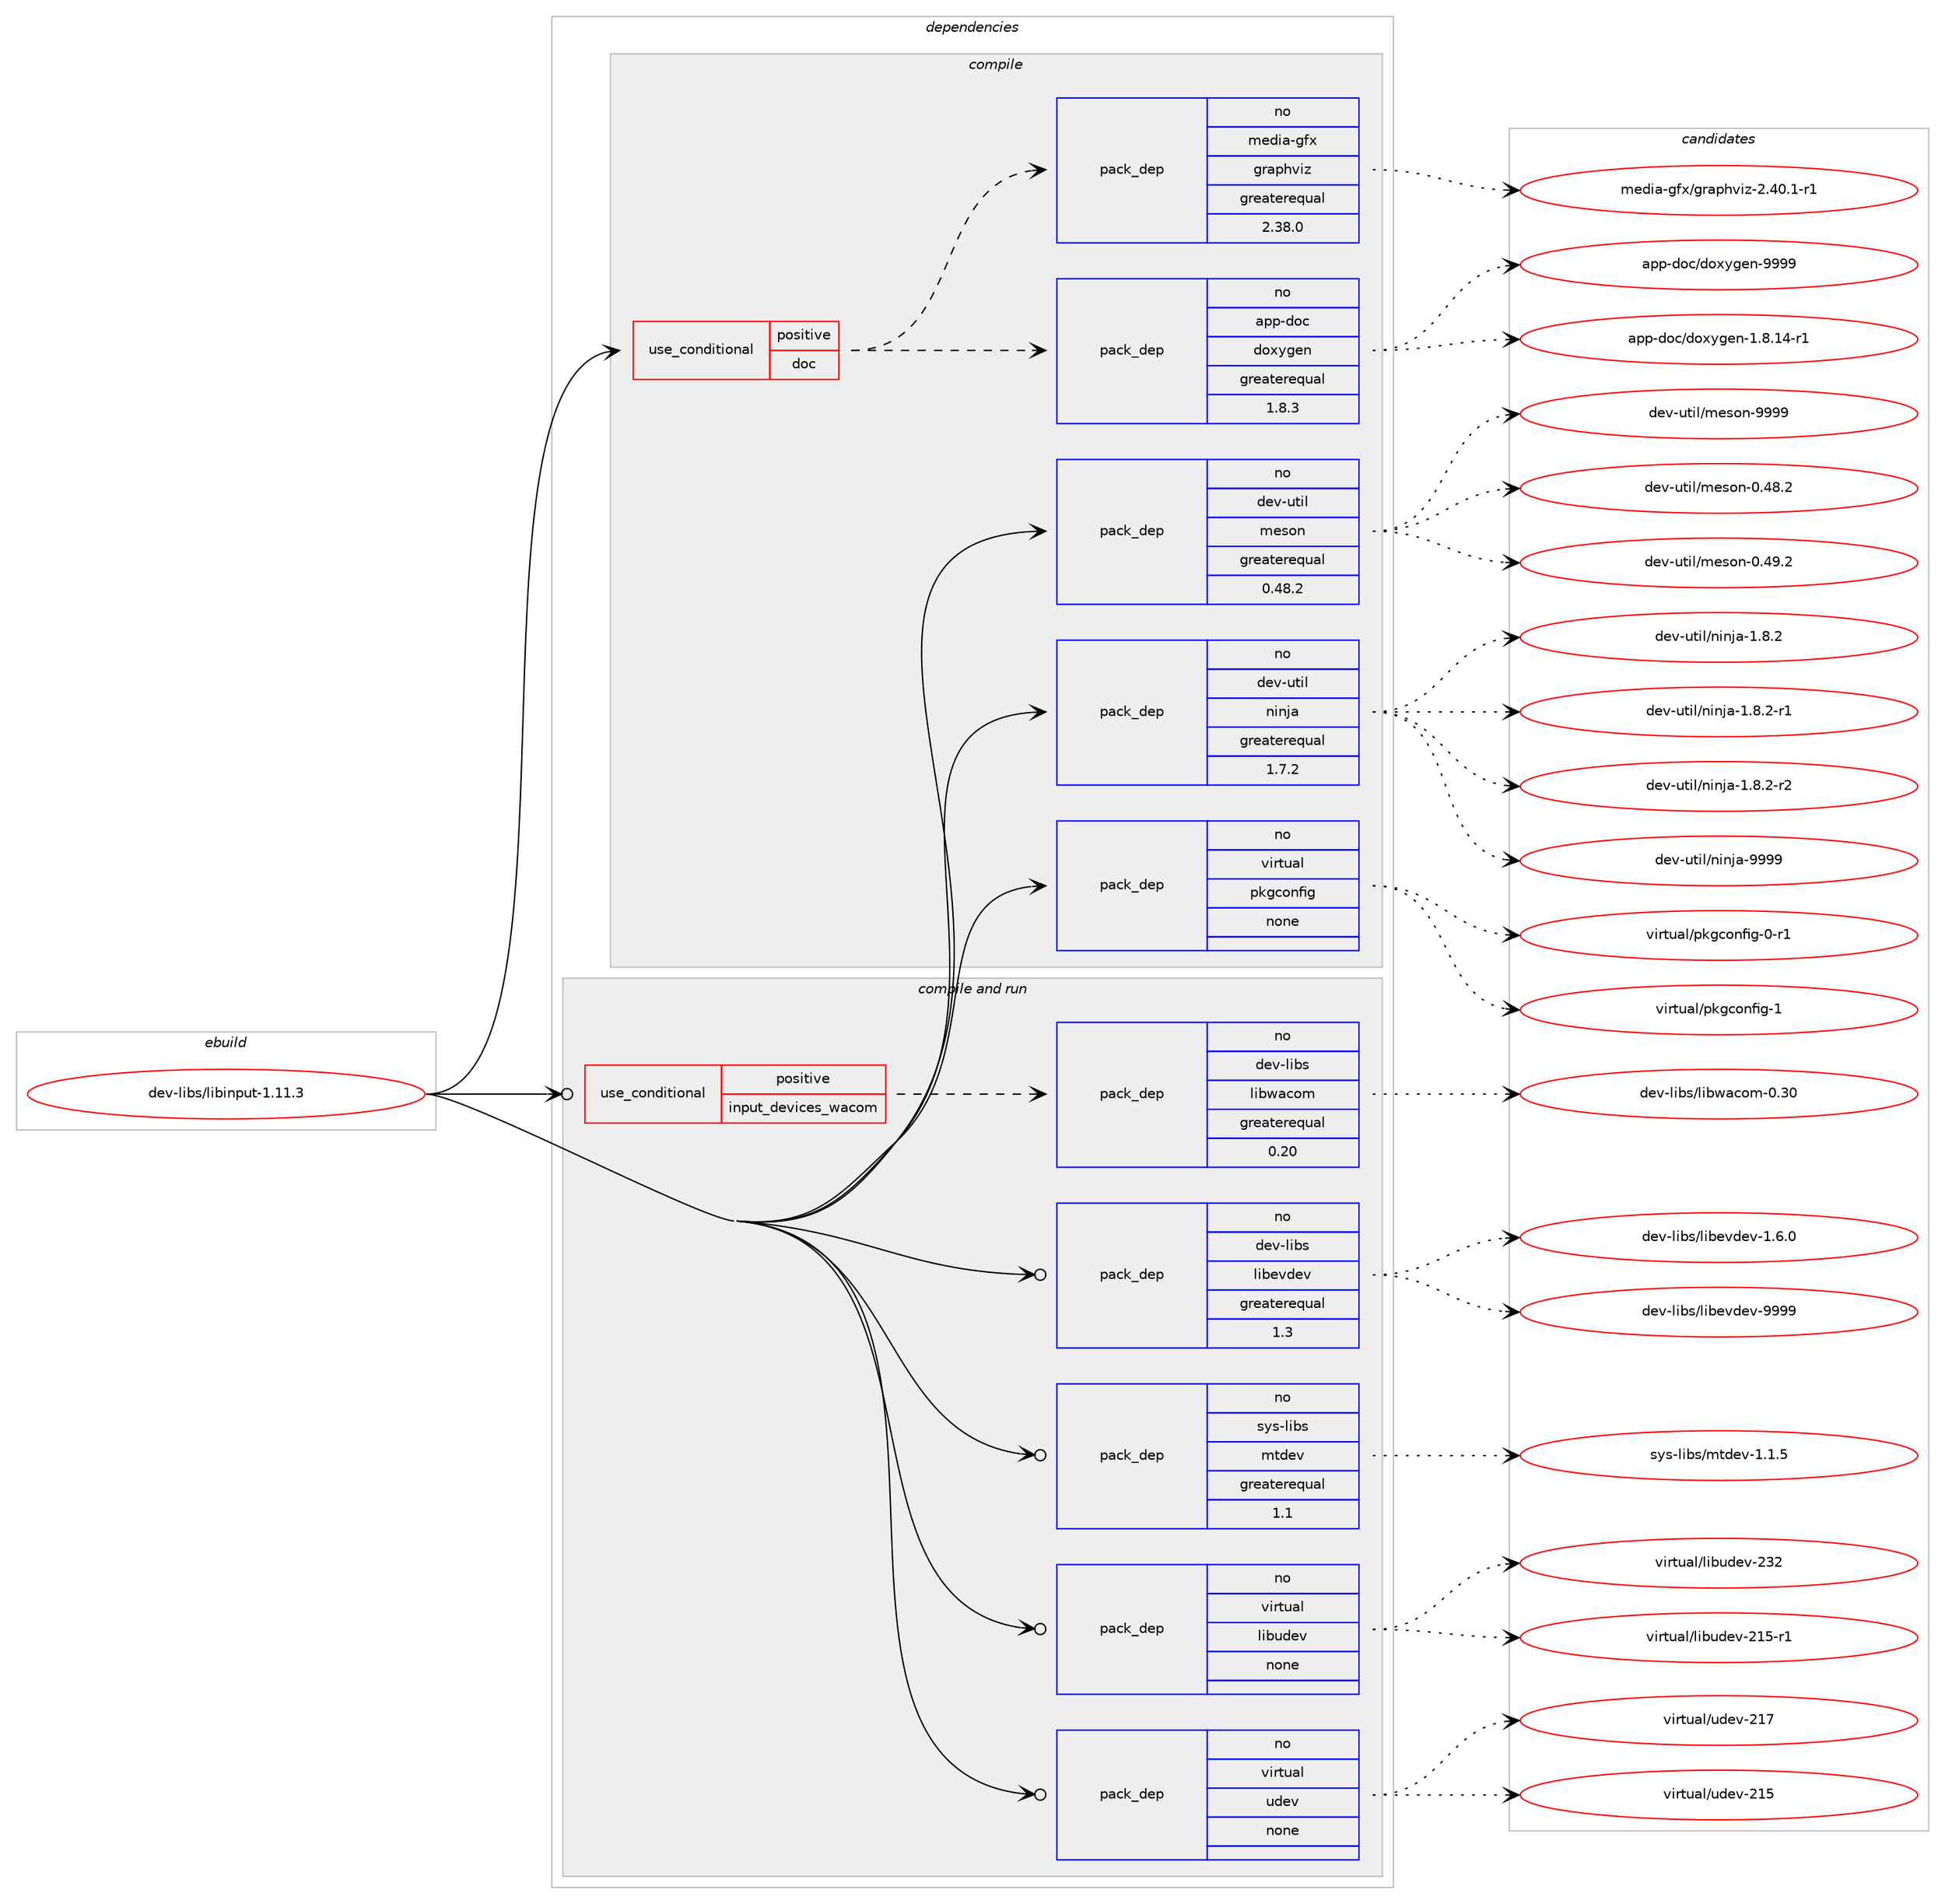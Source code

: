 digraph prolog {

# *************
# Graph options
# *************

newrank=true;
concentrate=true;
compound=true;
graph [rankdir=LR,fontname=Helvetica,fontsize=10,ranksep=1.5];#, ranksep=2.5, nodesep=0.2];
edge  [arrowhead=vee];
node  [fontname=Helvetica,fontsize=10];

# **********
# The ebuild
# **********

subgraph cluster_leftcol {
color=gray;
rank=same;
label=<<i>ebuild</i>>;
id [label="dev-libs/libinput-1.11.3", color=red, width=4, href="../dev-libs/libinput-1.11.3.svg"];
}

# ****************
# The dependencies
# ****************

subgraph cluster_midcol {
color=gray;
label=<<i>dependencies</i>>;
subgraph cluster_compile {
fillcolor="#eeeeee";
style=filled;
label=<<i>compile</i>>;
subgraph cond366083 {
dependency1368423 [label=<<TABLE BORDER="0" CELLBORDER="1" CELLSPACING="0" CELLPADDING="4"><TR><TD ROWSPAN="3" CELLPADDING="10">use_conditional</TD></TR><TR><TD>positive</TD></TR><TR><TD>doc</TD></TR></TABLE>>, shape=none, color=red];
subgraph pack979505 {
dependency1368424 [label=<<TABLE BORDER="0" CELLBORDER="1" CELLSPACING="0" CELLPADDING="4" WIDTH="220"><TR><TD ROWSPAN="6" CELLPADDING="30">pack_dep</TD></TR><TR><TD WIDTH="110">no</TD></TR><TR><TD>app-doc</TD></TR><TR><TD>doxygen</TD></TR><TR><TD>greaterequal</TD></TR><TR><TD>1.8.3</TD></TR></TABLE>>, shape=none, color=blue];
}
dependency1368423:e -> dependency1368424:w [weight=20,style="dashed",arrowhead="vee"];
subgraph pack979506 {
dependency1368425 [label=<<TABLE BORDER="0" CELLBORDER="1" CELLSPACING="0" CELLPADDING="4" WIDTH="220"><TR><TD ROWSPAN="6" CELLPADDING="30">pack_dep</TD></TR><TR><TD WIDTH="110">no</TD></TR><TR><TD>media-gfx</TD></TR><TR><TD>graphviz</TD></TR><TR><TD>greaterequal</TD></TR><TR><TD>2.38.0</TD></TR></TABLE>>, shape=none, color=blue];
}
dependency1368423:e -> dependency1368425:w [weight=20,style="dashed",arrowhead="vee"];
}
id:e -> dependency1368423:w [weight=20,style="solid",arrowhead="vee"];
subgraph pack979507 {
dependency1368426 [label=<<TABLE BORDER="0" CELLBORDER="1" CELLSPACING="0" CELLPADDING="4" WIDTH="220"><TR><TD ROWSPAN="6" CELLPADDING="30">pack_dep</TD></TR><TR><TD WIDTH="110">no</TD></TR><TR><TD>dev-util</TD></TR><TR><TD>meson</TD></TR><TR><TD>greaterequal</TD></TR><TR><TD>0.48.2</TD></TR></TABLE>>, shape=none, color=blue];
}
id:e -> dependency1368426:w [weight=20,style="solid",arrowhead="vee"];
subgraph pack979508 {
dependency1368427 [label=<<TABLE BORDER="0" CELLBORDER="1" CELLSPACING="0" CELLPADDING="4" WIDTH="220"><TR><TD ROWSPAN="6" CELLPADDING="30">pack_dep</TD></TR><TR><TD WIDTH="110">no</TD></TR><TR><TD>dev-util</TD></TR><TR><TD>ninja</TD></TR><TR><TD>greaterequal</TD></TR><TR><TD>1.7.2</TD></TR></TABLE>>, shape=none, color=blue];
}
id:e -> dependency1368427:w [weight=20,style="solid",arrowhead="vee"];
subgraph pack979509 {
dependency1368428 [label=<<TABLE BORDER="0" CELLBORDER="1" CELLSPACING="0" CELLPADDING="4" WIDTH="220"><TR><TD ROWSPAN="6" CELLPADDING="30">pack_dep</TD></TR><TR><TD WIDTH="110">no</TD></TR><TR><TD>virtual</TD></TR><TR><TD>pkgconfig</TD></TR><TR><TD>none</TD></TR><TR><TD></TD></TR></TABLE>>, shape=none, color=blue];
}
id:e -> dependency1368428:w [weight=20,style="solid",arrowhead="vee"];
}
subgraph cluster_compileandrun {
fillcolor="#eeeeee";
style=filled;
label=<<i>compile and run</i>>;
subgraph cond366084 {
dependency1368429 [label=<<TABLE BORDER="0" CELLBORDER="1" CELLSPACING="0" CELLPADDING="4"><TR><TD ROWSPAN="3" CELLPADDING="10">use_conditional</TD></TR><TR><TD>positive</TD></TR><TR><TD>input_devices_wacom</TD></TR></TABLE>>, shape=none, color=red];
subgraph pack979510 {
dependency1368430 [label=<<TABLE BORDER="0" CELLBORDER="1" CELLSPACING="0" CELLPADDING="4" WIDTH="220"><TR><TD ROWSPAN="6" CELLPADDING="30">pack_dep</TD></TR><TR><TD WIDTH="110">no</TD></TR><TR><TD>dev-libs</TD></TR><TR><TD>libwacom</TD></TR><TR><TD>greaterequal</TD></TR><TR><TD>0.20</TD></TR></TABLE>>, shape=none, color=blue];
}
dependency1368429:e -> dependency1368430:w [weight=20,style="dashed",arrowhead="vee"];
}
id:e -> dependency1368429:w [weight=20,style="solid",arrowhead="odotvee"];
subgraph pack979511 {
dependency1368431 [label=<<TABLE BORDER="0" CELLBORDER="1" CELLSPACING="0" CELLPADDING="4" WIDTH="220"><TR><TD ROWSPAN="6" CELLPADDING="30">pack_dep</TD></TR><TR><TD WIDTH="110">no</TD></TR><TR><TD>dev-libs</TD></TR><TR><TD>libevdev</TD></TR><TR><TD>greaterequal</TD></TR><TR><TD>1.3</TD></TR></TABLE>>, shape=none, color=blue];
}
id:e -> dependency1368431:w [weight=20,style="solid",arrowhead="odotvee"];
subgraph pack979512 {
dependency1368432 [label=<<TABLE BORDER="0" CELLBORDER="1" CELLSPACING="0" CELLPADDING="4" WIDTH="220"><TR><TD ROWSPAN="6" CELLPADDING="30">pack_dep</TD></TR><TR><TD WIDTH="110">no</TD></TR><TR><TD>sys-libs</TD></TR><TR><TD>mtdev</TD></TR><TR><TD>greaterequal</TD></TR><TR><TD>1.1</TD></TR></TABLE>>, shape=none, color=blue];
}
id:e -> dependency1368432:w [weight=20,style="solid",arrowhead="odotvee"];
subgraph pack979513 {
dependency1368433 [label=<<TABLE BORDER="0" CELLBORDER="1" CELLSPACING="0" CELLPADDING="4" WIDTH="220"><TR><TD ROWSPAN="6" CELLPADDING="30">pack_dep</TD></TR><TR><TD WIDTH="110">no</TD></TR><TR><TD>virtual</TD></TR><TR><TD>libudev</TD></TR><TR><TD>none</TD></TR><TR><TD></TD></TR></TABLE>>, shape=none, color=blue];
}
id:e -> dependency1368433:w [weight=20,style="solid",arrowhead="odotvee"];
subgraph pack979514 {
dependency1368434 [label=<<TABLE BORDER="0" CELLBORDER="1" CELLSPACING="0" CELLPADDING="4" WIDTH="220"><TR><TD ROWSPAN="6" CELLPADDING="30">pack_dep</TD></TR><TR><TD WIDTH="110">no</TD></TR><TR><TD>virtual</TD></TR><TR><TD>udev</TD></TR><TR><TD>none</TD></TR><TR><TD></TD></TR></TABLE>>, shape=none, color=blue];
}
id:e -> dependency1368434:w [weight=20,style="solid",arrowhead="odotvee"];
}
subgraph cluster_run {
fillcolor="#eeeeee";
style=filled;
label=<<i>run</i>>;
}
}

# **************
# The candidates
# **************

subgraph cluster_choices {
rank=same;
color=gray;
label=<<i>candidates</i>>;

subgraph choice979505 {
color=black;
nodesep=1;
choice97112112451001119947100111120121103101110454946564649524511449 [label="app-doc/doxygen-1.8.14-r1", color=red, width=4,href="../app-doc/doxygen-1.8.14-r1.svg"];
choice971121124510011199471001111201211031011104557575757 [label="app-doc/doxygen-9999", color=red, width=4,href="../app-doc/doxygen-9999.svg"];
dependency1368424:e -> choice97112112451001119947100111120121103101110454946564649524511449:w [style=dotted,weight="100"];
dependency1368424:e -> choice971121124510011199471001111201211031011104557575757:w [style=dotted,weight="100"];
}
subgraph choice979506 {
color=black;
nodesep=1;
choice10910110010597451031021204710311497112104118105122455046524846494511449 [label="media-gfx/graphviz-2.40.1-r1", color=red, width=4,href="../media-gfx/graphviz-2.40.1-r1.svg"];
dependency1368425:e -> choice10910110010597451031021204710311497112104118105122455046524846494511449:w [style=dotted,weight="100"];
}
subgraph choice979507 {
color=black;
nodesep=1;
choice100101118451171161051084710910111511111045484652564650 [label="dev-util/meson-0.48.2", color=red, width=4,href="../dev-util/meson-0.48.2.svg"];
choice100101118451171161051084710910111511111045484652574650 [label="dev-util/meson-0.49.2", color=red, width=4,href="../dev-util/meson-0.49.2.svg"];
choice10010111845117116105108471091011151111104557575757 [label="dev-util/meson-9999", color=red, width=4,href="../dev-util/meson-9999.svg"];
dependency1368426:e -> choice100101118451171161051084710910111511111045484652564650:w [style=dotted,weight="100"];
dependency1368426:e -> choice100101118451171161051084710910111511111045484652574650:w [style=dotted,weight="100"];
dependency1368426:e -> choice10010111845117116105108471091011151111104557575757:w [style=dotted,weight="100"];
}
subgraph choice979508 {
color=black;
nodesep=1;
choice100101118451171161051084711010511010697454946564650 [label="dev-util/ninja-1.8.2", color=red, width=4,href="../dev-util/ninja-1.8.2.svg"];
choice1001011184511711610510847110105110106974549465646504511449 [label="dev-util/ninja-1.8.2-r1", color=red, width=4,href="../dev-util/ninja-1.8.2-r1.svg"];
choice1001011184511711610510847110105110106974549465646504511450 [label="dev-util/ninja-1.8.2-r2", color=red, width=4,href="../dev-util/ninja-1.8.2-r2.svg"];
choice1001011184511711610510847110105110106974557575757 [label="dev-util/ninja-9999", color=red, width=4,href="../dev-util/ninja-9999.svg"];
dependency1368427:e -> choice100101118451171161051084711010511010697454946564650:w [style=dotted,weight="100"];
dependency1368427:e -> choice1001011184511711610510847110105110106974549465646504511449:w [style=dotted,weight="100"];
dependency1368427:e -> choice1001011184511711610510847110105110106974549465646504511450:w [style=dotted,weight="100"];
dependency1368427:e -> choice1001011184511711610510847110105110106974557575757:w [style=dotted,weight="100"];
}
subgraph choice979509 {
color=black;
nodesep=1;
choice11810511411611797108471121071039911111010210510345484511449 [label="virtual/pkgconfig-0-r1", color=red, width=4,href="../virtual/pkgconfig-0-r1.svg"];
choice1181051141161179710847112107103991111101021051034549 [label="virtual/pkgconfig-1", color=red, width=4,href="../virtual/pkgconfig-1.svg"];
dependency1368428:e -> choice11810511411611797108471121071039911111010210510345484511449:w [style=dotted,weight="100"];
dependency1368428:e -> choice1181051141161179710847112107103991111101021051034549:w [style=dotted,weight="100"];
}
subgraph choice979510 {
color=black;
nodesep=1;
choice1001011184510810598115471081059811997991111094548465148 [label="dev-libs/libwacom-0.30", color=red, width=4,href="../dev-libs/libwacom-0.30.svg"];
dependency1368430:e -> choice1001011184510810598115471081059811997991111094548465148:w [style=dotted,weight="100"];
}
subgraph choice979511 {
color=black;
nodesep=1;
choice10010111845108105981154710810598101118100101118454946544648 [label="dev-libs/libevdev-1.6.0", color=red, width=4,href="../dev-libs/libevdev-1.6.0.svg"];
choice100101118451081059811547108105981011181001011184557575757 [label="dev-libs/libevdev-9999", color=red, width=4,href="../dev-libs/libevdev-9999.svg"];
dependency1368431:e -> choice10010111845108105981154710810598101118100101118454946544648:w [style=dotted,weight="100"];
dependency1368431:e -> choice100101118451081059811547108105981011181001011184557575757:w [style=dotted,weight="100"];
}
subgraph choice979512 {
color=black;
nodesep=1;
choice115121115451081059811547109116100101118454946494653 [label="sys-libs/mtdev-1.1.5", color=red, width=4,href="../sys-libs/mtdev-1.1.5.svg"];
dependency1368432:e -> choice115121115451081059811547109116100101118454946494653:w [style=dotted,weight="100"];
}
subgraph choice979513 {
color=black;
nodesep=1;
choice118105114116117971084710810598117100101118455049534511449 [label="virtual/libudev-215-r1", color=red, width=4,href="../virtual/libudev-215-r1.svg"];
choice11810511411611797108471081059811710010111845505150 [label="virtual/libudev-232", color=red, width=4,href="../virtual/libudev-232.svg"];
dependency1368433:e -> choice118105114116117971084710810598117100101118455049534511449:w [style=dotted,weight="100"];
dependency1368433:e -> choice11810511411611797108471081059811710010111845505150:w [style=dotted,weight="100"];
}
subgraph choice979514 {
color=black;
nodesep=1;
choice118105114116117971084711710010111845504953 [label="virtual/udev-215", color=red, width=4,href="../virtual/udev-215.svg"];
choice118105114116117971084711710010111845504955 [label="virtual/udev-217", color=red, width=4,href="../virtual/udev-217.svg"];
dependency1368434:e -> choice118105114116117971084711710010111845504953:w [style=dotted,weight="100"];
dependency1368434:e -> choice118105114116117971084711710010111845504955:w [style=dotted,weight="100"];
}
}

}
